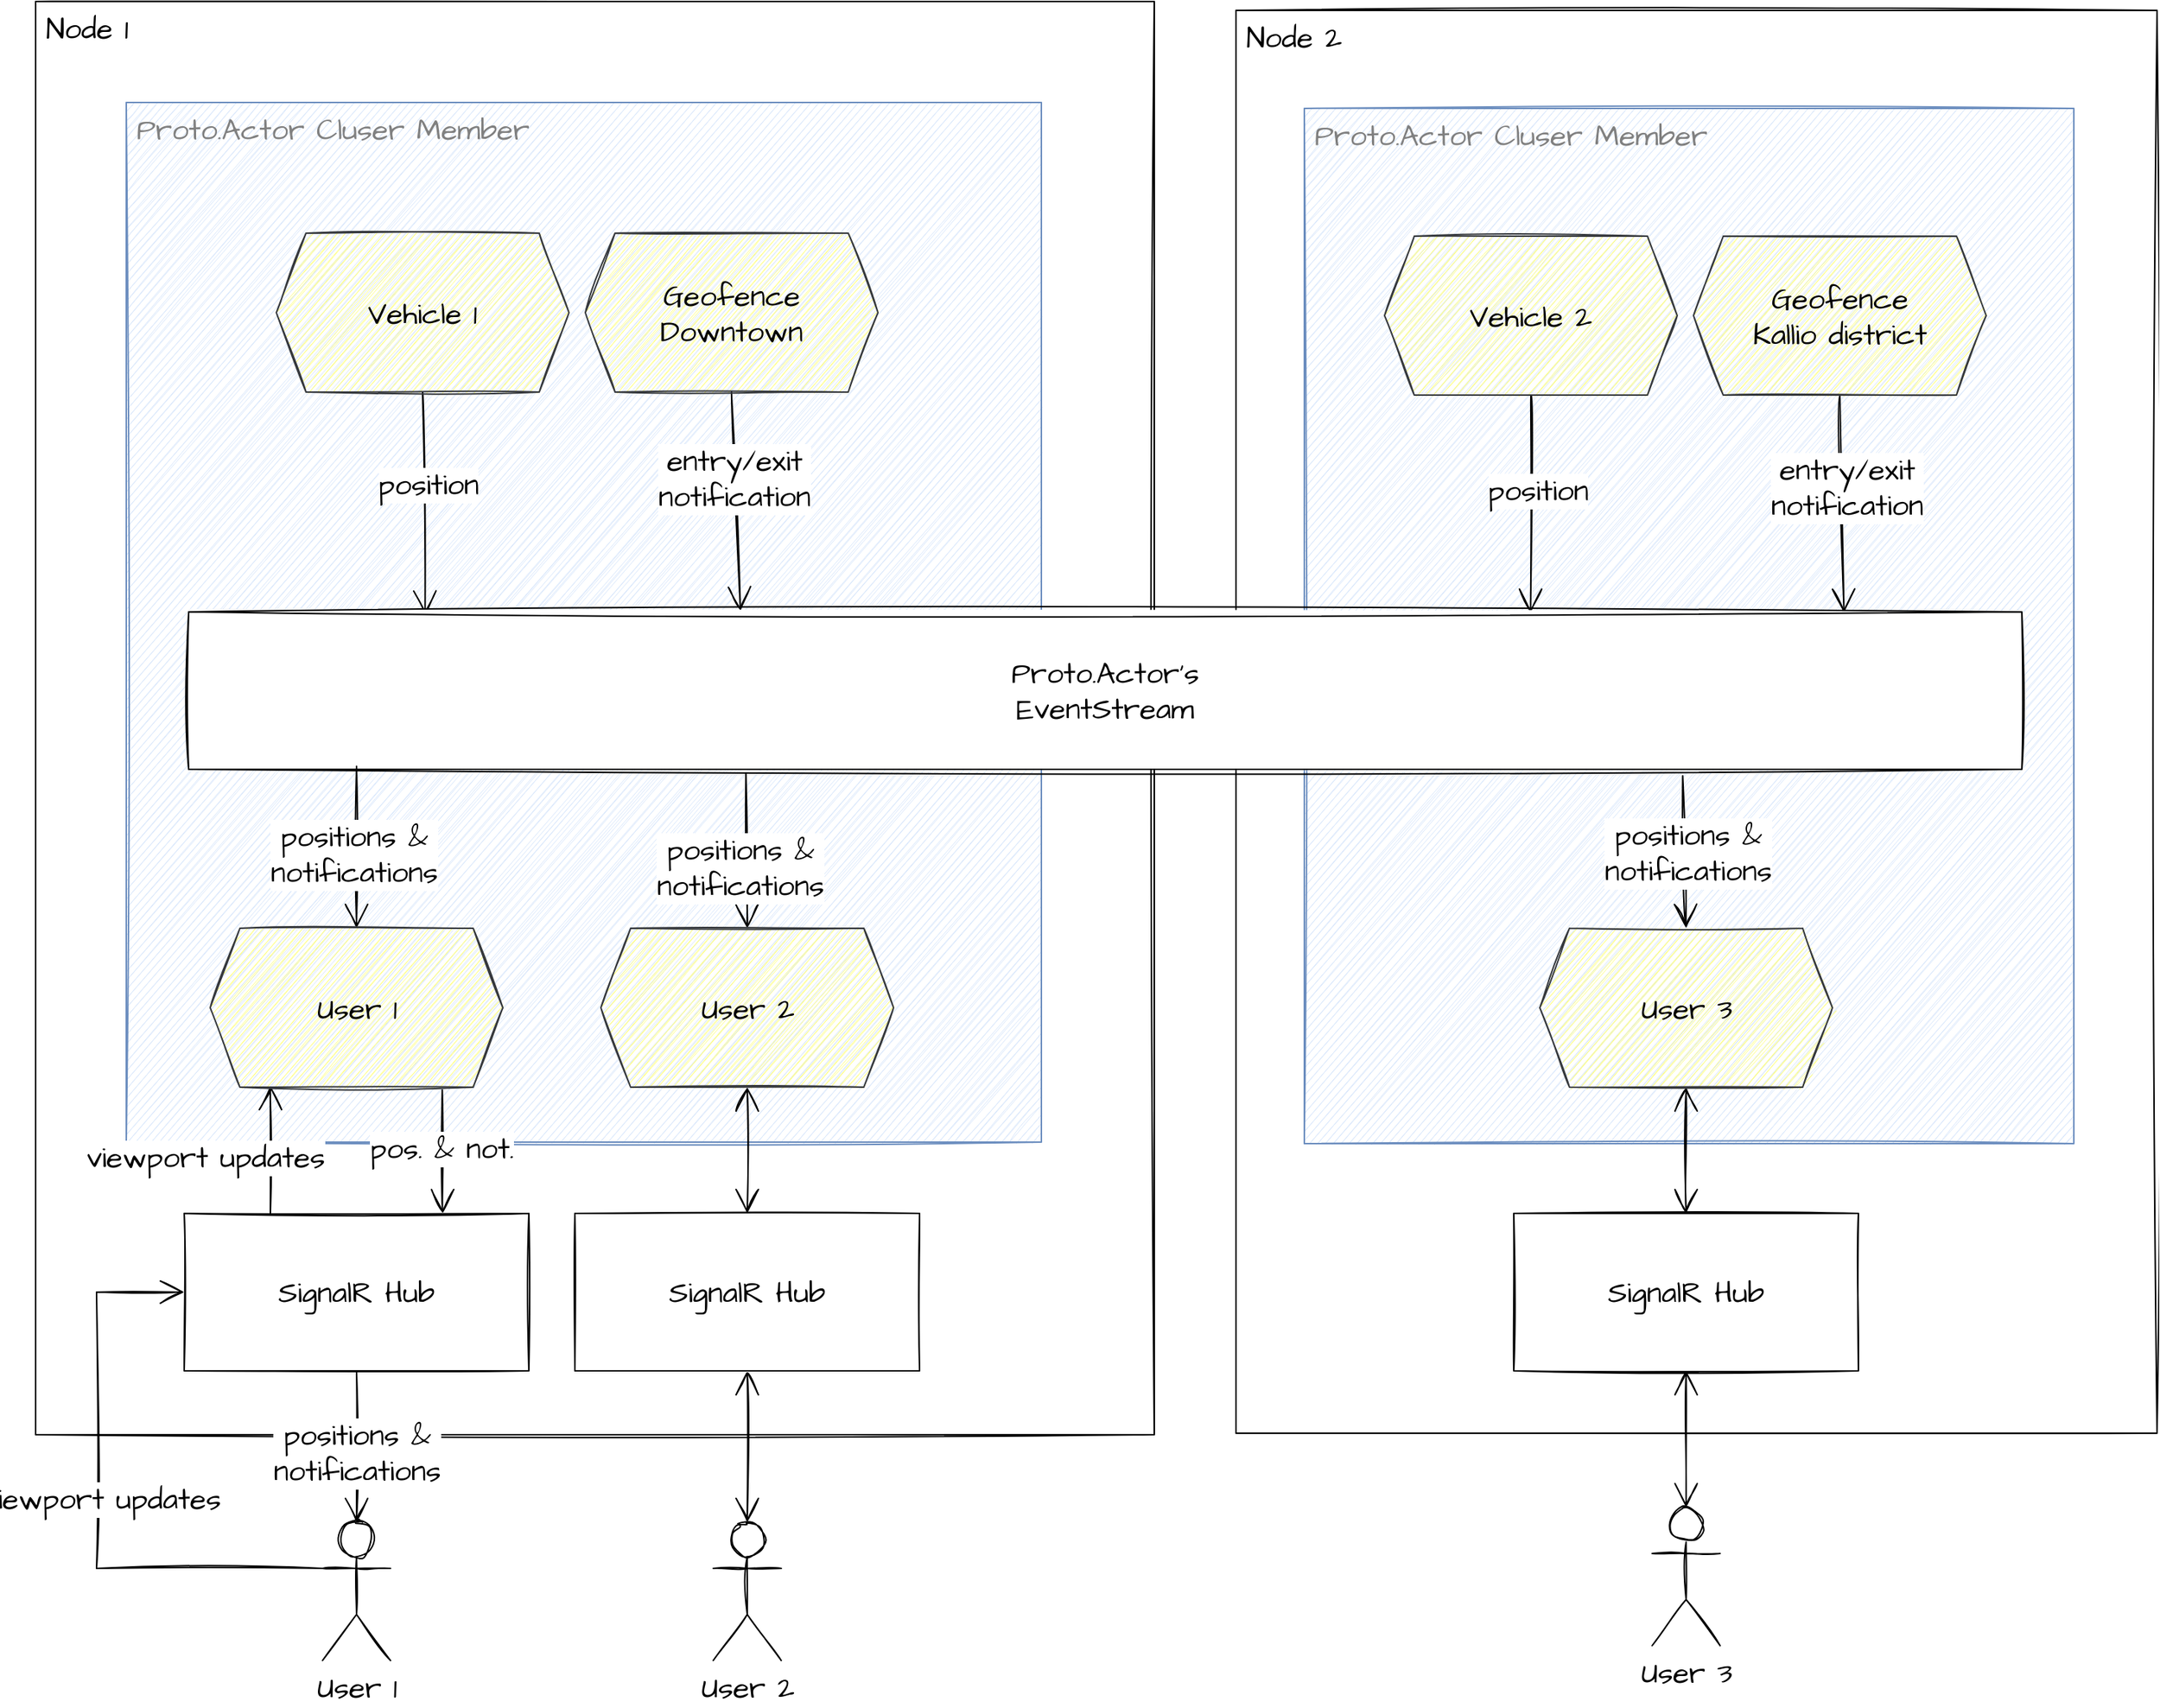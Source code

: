 <mxfile version="15.4.0" type="device"><diagram id="W2gzT5a4TYSou5Hc8zLs" name="Page-1"><mxGraphModel dx="3054" dy="-265" grid="0" gridSize="10" guides="1" tooltips="1" connect="1" arrows="1" fold="1" page="0" pageScale="1" pageWidth="827" pageHeight="1169" math="0" shadow="0"><root><mxCell id="0"/><mxCell id="1" parent="0"/><mxCell id="TklfWo23pJYClMAiKPZr-1" value="Node 2" style="whiteSpace=wrap;html=1;hachureGap=4;pointerEvents=0;fontFamily=Architects Daughter;fontSource=https%3A%2F%2Ffonts.googleapis.com%2Fcss%3Ffamily%3DArchitects%2BDaughter;fontSize=20;align=left;verticalAlign=top;spacingLeft=5;sketch=1;" parent="1" vertex="1"><mxGeometry x="213" y="1371" width="620" height="958" as="geometry"/></mxCell><mxCell id="TklfWo23pJYClMAiKPZr-2" value="Node 1" style="whiteSpace=wrap;html=1;hachureGap=4;pointerEvents=0;fontFamily=Architects Daughter;fontSource=https%3A%2F%2Ffonts.googleapis.com%2Fcss%3Ffamily%3DArchitects%2BDaughter;fontSize=20;align=left;verticalAlign=top;spacingLeft=5;sketch=1;" parent="1" vertex="1"><mxGeometry x="-595" y="1365" width="753" height="965" as="geometry"/></mxCell><mxCell id="TklfWo23pJYClMAiKPZr-3" value="Proto.Actor Cluser Member" style="whiteSpace=wrap;html=1;hachureGap=4;pointerEvents=0;fontFamily=Architects Daughter;fontSource=https%3A%2F%2Ffonts.googleapis.com%2Fcss%3Ffamily%3DArchitects%2BDaughter;fontSize=20;align=left;verticalAlign=top;spacingLeft=5;fillColor=#dae8fc;strokeColor=#6c8ebf;movable=1;resizable=1;rotatable=1;deletable=1;editable=1;connectable=1;fontColor=#808080;sketch=1;" parent="1" vertex="1"><mxGeometry x="-534" y="1433" width="616" height="700" as="geometry"/></mxCell><mxCell id="TklfWo23pJYClMAiKPZr-4" value="Proto.Actor Cluser Member" style="whiteSpace=wrap;html=1;hachureGap=4;pointerEvents=0;fontFamily=Architects Daughter;fontSource=https%3A%2F%2Ffonts.googleapis.com%2Fcss%3Ffamily%3DArchitects%2BDaughter;fontSize=20;align=left;verticalAlign=top;spacingLeft=5;fillColor=#dae8fc;strokeColor=#6c8ebf;movable=1;resizable=1;rotatable=1;deletable=1;editable=1;connectable=1;fontColor=#808080;sketch=1;" parent="1" vertex="1"><mxGeometry x="259" y="1437" width="518" height="697" as="geometry"/></mxCell><mxCell id="TklfWo23pJYClMAiKPZr-19" style="edgeStyle=none;curved=1;orthogonalLoop=1;jettySize=auto;html=1;exitX=0.5;exitY=1;exitDx=0;exitDy=0;fontFamily=Architects Daughter;fontSource=https%3A%2F%2Ffonts.googleapis.com%2Fcss%3Ffamily%3DArchitects%2BDaughter;fontSize=20;endArrow=open;startSize=14;endSize=14;sourcePerimeterSpacing=8;targetPerimeterSpacing=8;entryX=0.129;entryY=0.019;entryDx=0;entryDy=0;entryPerimeter=0;sketch=1;" parent="1" source="TklfWo23pJYClMAiKPZr-21" target="TklfWo23pJYClMAiKPZr-37" edge="1"><mxGeometry relative="1" as="geometry"><mxPoint x="-334" y="1723" as="targetPoint"/></mxGeometry></mxCell><mxCell id="TklfWo23pJYClMAiKPZr-20" value="position" style="edgeLabel;html=1;align=center;verticalAlign=middle;resizable=0;points=[];fontSize=20;fontFamily=Architects Daughter;sketch=1;" parent="TklfWo23pJYClMAiKPZr-19" vertex="1" connectable="0"><mxGeometry x="-0.266" y="3" relative="1" as="geometry"><mxPoint y="7" as="offset"/></mxGeometry></mxCell><mxCell id="TklfWo23pJYClMAiKPZr-21" value="Vehicle 1" style="shape=hexagon;perimeter=hexagonPerimeter2;whiteSpace=wrap;html=1;fixedSize=1;hachureGap=4;pointerEvents=0;fontFamily=Architects Daughter;fontSource=https%3A%2F%2Ffonts.googleapis.com%2Fcss%3Ffamily%3DArchitects%2BDaughter;fontSize=20;strokeColor=#36393d;align=center;verticalAlign=middle;fillColor=#ffff88;sketch=1;" parent="1" vertex="1"><mxGeometry x="-433" y="1521" width="197" height="107" as="geometry"/></mxCell><mxCell id="TklfWo23pJYClMAiKPZr-22" style="edgeStyle=none;curved=1;orthogonalLoop=1;jettySize=auto;html=1;exitX=0.5;exitY=1;exitDx=0;exitDy=0;fontFamily=Architects Daughter;fontSource=https%3A%2F%2Ffonts.googleapis.com%2Fcss%3Ffamily%3DArchitects%2BDaughter;fontSize=20;endArrow=open;startSize=14;endSize=14;sourcePerimeterSpacing=8;targetPerimeterSpacing=8;entryX=0.301;entryY=-0.007;entryDx=0;entryDy=0;entryPerimeter=0;sketch=1;" parent="1" source="TklfWo23pJYClMAiKPZr-24" target="TklfWo23pJYClMAiKPZr-37" edge="1"><mxGeometry relative="1" as="geometry"><mxPoint x="-134" y="2237" as="targetPoint"/></mxGeometry></mxCell><mxCell id="TklfWo23pJYClMAiKPZr-23" value="entry/exit&lt;br&gt;notification" style="edgeLabel;html=1;align=center;verticalAlign=middle;resizable=0;points=[];fontSize=20;fontFamily=Architects Daughter;sketch=1;" parent="TklfWo23pJYClMAiKPZr-22" vertex="1" connectable="0"><mxGeometry x="-0.457" relative="1" as="geometry"><mxPoint y="18" as="offset"/></mxGeometry></mxCell><mxCell id="TklfWo23pJYClMAiKPZr-24" value="Geofence&lt;br&gt;Downtown" style="shape=hexagon;perimeter=hexagonPerimeter2;whiteSpace=wrap;html=1;fixedSize=1;hachureGap=4;pointerEvents=0;fontFamily=Architects Daughter;fontSource=https%3A%2F%2Ffonts.googleapis.com%2Fcss%3Ffamily%3DArchitects%2BDaughter;fontSize=20;strokeColor=#36393d;align=center;verticalAlign=middle;fillColor=#ffff88;sketch=1;" parent="1" vertex="1"><mxGeometry x="-225" y="1521" width="197" height="107" as="geometry"/></mxCell><mxCell id="TklfWo23pJYClMAiKPZr-30" style="edgeStyle=none;curved=1;orthogonalLoop=1;jettySize=auto;html=1;exitX=0.5;exitY=1;exitDx=0;exitDy=0;entryX=0.732;entryY=0.007;entryDx=0;entryDy=0;entryPerimeter=0;fontFamily=Architects Daughter;fontSource=https%3A%2F%2Ffonts.googleapis.com%2Fcss%3Ffamily%3DArchitects%2BDaughter;fontSize=20;endArrow=open;startSize=14;endSize=14;sourcePerimeterSpacing=8;targetPerimeterSpacing=8;sketch=1;" parent="1" source="TklfWo23pJYClMAiKPZr-32" target="TklfWo23pJYClMAiKPZr-37" edge="1"><mxGeometry relative="1" as="geometry"/></mxCell><mxCell id="TklfWo23pJYClMAiKPZr-31" value="position" style="edgeLabel;html=1;align=center;verticalAlign=middle;resizable=0;points=[];fontSize=20;fontFamily=Architects Daughter;sketch=1;" parent="TklfWo23pJYClMAiKPZr-30" vertex="1" connectable="0"><mxGeometry x="-0.369" y="4" relative="1" as="geometry"><mxPoint y="17" as="offset"/></mxGeometry></mxCell><mxCell id="TklfWo23pJYClMAiKPZr-32" value="Vehicle 2" style="shape=hexagon;perimeter=hexagonPerimeter2;whiteSpace=wrap;html=1;fixedSize=1;hachureGap=4;pointerEvents=0;fontFamily=Architects Daughter;fontSource=https%3A%2F%2Ffonts.googleapis.com%2Fcss%3Ffamily%3DArchitects%2BDaughter;fontSize=20;strokeColor=#36393d;align=center;verticalAlign=middle;fillColor=#ffff88;sketch=1;" parent="1" vertex="1"><mxGeometry x="313" y="1523" width="197" height="107" as="geometry"/></mxCell><mxCell id="TklfWo23pJYClMAiKPZr-33" style="edgeStyle=none;curved=1;orthogonalLoop=1;jettySize=auto;html=1;exitX=0.5;exitY=1;exitDx=0;exitDy=0;entryX=0.903;entryY=0.007;entryDx=0;entryDy=0;entryPerimeter=0;fontFamily=Architects Daughter;fontSource=https%3A%2F%2Ffonts.googleapis.com%2Fcss%3Ffamily%3DArchitects%2BDaughter;fontSize=20;endArrow=open;startSize=14;endSize=14;sourcePerimeterSpacing=8;targetPerimeterSpacing=8;sketch=1;" parent="1" source="TklfWo23pJYClMAiKPZr-35" target="TklfWo23pJYClMAiKPZr-37" edge="1"><mxGeometry relative="1" as="geometry"/></mxCell><mxCell id="TklfWo23pJYClMAiKPZr-34" value="entry/exit&lt;br&gt;notification" style="edgeLabel;html=1;align=center;verticalAlign=middle;resizable=0;points=[];fontSize=20;fontFamily=Architects Daughter;sketch=1;" parent="TklfWo23pJYClMAiKPZr-33" vertex="1" connectable="0"><mxGeometry x="-0.322" y="3" relative="1" as="geometry"><mxPoint y="12" as="offset"/></mxGeometry></mxCell><mxCell id="TklfWo23pJYClMAiKPZr-35" value="Geofence&lt;br&gt;Kallio district" style="shape=hexagon;perimeter=hexagonPerimeter2;whiteSpace=wrap;html=1;fixedSize=1;hachureGap=4;pointerEvents=0;fontFamily=Architects Daughter;fontSource=https%3A%2F%2Ffonts.googleapis.com%2Fcss%3Ffamily%3DArchitects%2BDaughter;fontSize=20;strokeColor=#36393d;align=center;verticalAlign=middle;fillColor=#ffff88;sketch=1;" parent="1" vertex="1"><mxGeometry x="521" y="1523" width="197" height="107" as="geometry"/></mxCell><mxCell id="TklfWo23pJYClMAiKPZr-37" value="Proto.Actor's&lt;br&gt;EventStream" style="whiteSpace=wrap;html=1;hachureGap=4;pointerEvents=0;fontFamily=Architects Daughter;fontSource=https%3A%2F%2Ffonts.googleapis.com%2Fcss%3Ffamily%3DArchitects%2BDaughter;fontSize=20;sketch=1;" parent="1" vertex="1"><mxGeometry x="-492" y="1776" width="1234" height="106" as="geometry"/></mxCell><mxCell id="TklfWo23pJYClMAiKPZr-41" style="edgeStyle=none;curved=1;orthogonalLoop=1;jettySize=auto;html=1;exitX=0.5;exitY=0;exitDx=0;exitDy=0;fontFamily=Architects Daughter;fontSource=https%3A%2F%2Ffonts.googleapis.com%2Fcss%3Ffamily%3DArchitects%2BDaughter;fontSize=20;endArrow=none;startSize=14;endSize=14;sourcePerimeterSpacing=8;targetPerimeterSpacing=8;startArrow=open;startFill=0;endFill=0;sketch=1;" parent="1" source="ClJ7Fj2geBQqVVXdZiUU-1" edge="1"><mxGeometry relative="1" as="geometry"><mxPoint x="-379" y="2018" as="sourcePoint"/><mxPoint x="-379" y="1880" as="targetPoint"/></mxGeometry></mxCell><mxCell id="TklfWo23pJYClMAiKPZr-42" value="positions &amp;amp;&lt;br&gt;notifications" style="edgeLabel;html=1;align=center;verticalAlign=middle;resizable=0;points=[];fontSize=20;fontFamily=Architects Daughter;sketch=1;" parent="TklfWo23pJYClMAiKPZr-41" vertex="1" connectable="0"><mxGeometry x="-0.299" y="2" relative="1" as="geometry"><mxPoint y="-12" as="offset"/></mxGeometry></mxCell><mxCell id="TklfWo23pJYClMAiKPZr-46" style="edgeStyle=none;curved=1;orthogonalLoop=1;jettySize=auto;html=1;exitX=0.5;exitY=0;exitDx=0;exitDy=0;entryX=0.815;entryY=1.041;entryDx=0;entryDy=0;entryPerimeter=0;fontFamily=Architects Daughter;fontSource=https%3A%2F%2Ffonts.googleapis.com%2Fcss%3Ffamily%3DArchitects%2BDaughter;fontSize=20;endArrow=none;startSize=14;endSize=14;sourcePerimeterSpacing=8;targetPerimeterSpacing=8;endFill=0;startFill=0;startArrow=open;sketch=1;" parent="1" source="ClJ7Fj2geBQqVVXdZiUU-5" target="TklfWo23pJYClMAiKPZr-37" edge="1"><mxGeometry relative="1" as="geometry"><mxPoint x="516" y="2018" as="sourcePoint"/></mxGeometry></mxCell><mxCell id="TklfWo23pJYClMAiKPZr-47" value="positions &amp;amp;&lt;br&gt;notifications" style="edgeLabel;html=1;align=center;verticalAlign=middle;resizable=0;points=[];fontSize=20;fontFamily=Architects Daughter;sketch=1;" parent="TklfWo23pJYClMAiKPZr-46" vertex="1" connectable="0"><mxGeometry x="-0.427" y="-8" relative="1" as="geometry"><mxPoint x="-7" y="-22" as="offset"/></mxGeometry></mxCell><mxCell id="ZQZ1QZ9cexY8FRjMZbfr-4" style="edgeStyle=orthogonalEdgeStyle;orthogonalLoop=1;jettySize=auto;html=1;entryX=0.5;entryY=0;entryDx=0;entryDy=0;sketch=1;fontSize=20;targetPerimeterSpacing=8;strokeWidth=1;endSize=14;sourcePerimeterSpacing=8;startSize=14;startArrow=open;startFill=0;endArrow=open;endFill=0;exitX=0.5;exitY=1;exitDx=0;exitDy=0;" parent="1" source="ClJ7Fj2geBQqVVXdZiUU-5" target="ZQZ1QZ9cexY8FRjMZbfr-3" edge="1"><mxGeometry relative="1" as="geometry"><mxPoint x="516" y="2124" as="sourcePoint"/></mxGeometry></mxCell><mxCell id="ZQZ1QZ9cexY8FRjMZbfr-8" style="edgeStyle=orthogonalEdgeStyle;rounded=0;sketch=1;orthogonalLoop=1;jettySize=auto;html=1;exitX=0.5;exitY=0;exitDx=0;exitDy=0;exitPerimeter=0;entryX=0.5;entryY=1;entryDx=0;entryDy=0;fontSize=20;startArrow=open;startFill=0;endArrow=open;endFill=0;startSize=14;endSize=14;sourcePerimeterSpacing=8;targetPerimeterSpacing=8;strokeWidth=1;" parent="1" source="TklfWo23pJYClMAiKPZr-49" target="ZQZ1QZ9cexY8FRjMZbfr-2" edge="1"><mxGeometry relative="1" as="geometry"/></mxCell><mxCell id="TklfWo23pJYClMAiKPZr-49" value="User 2" style="shape=umlActor;verticalLabelPosition=bottom;verticalAlign=top;html=1;outlineConnect=0;hachureGap=4;pointerEvents=0;fontFamily=Architects Daughter;fontSource=https%3A%2F%2Ffonts.googleapis.com%2Fcss%3Ffamily%3DArchitects%2BDaughter;fontSize=20;sketch=1;" parent="1" vertex="1"><mxGeometry x="-138.87" y="2389" width="45.74" height="93" as="geometry"/></mxCell><mxCell id="ZQZ1QZ9cexY8FRjMZbfr-14" style="edgeStyle=orthogonalEdgeStyle;rounded=0;sketch=1;orthogonalLoop=1;jettySize=auto;html=1;exitX=0;exitY=0.333;exitDx=0;exitDy=0;exitPerimeter=0;entryX=0;entryY=0.5;entryDx=0;entryDy=0;fontFamily=Architects Daughter;fontSource=https%3A%2F%2Ffonts.googleapis.com%2Fcss%3Ffamily%3DArchitects%2BDaughter;fontSize=20;startArrow=none;startFill=0;endArrow=open;endFill=0;startSize=14;endSize=14;sourcePerimeterSpacing=8;targetPerimeterSpacing=8;strokeWidth=1;" parent="1" source="TklfWo23pJYClMAiKPZr-51" target="ZQZ1QZ9cexY8FRjMZbfr-1" edge="1"><mxGeometry relative="1" as="geometry"><Array as="points"><mxPoint x="-554" y="2420"/><mxPoint x="-554" y="2234"/></Array></mxGeometry></mxCell><mxCell id="ZQZ1QZ9cexY8FRjMZbfr-15" value="viewport updates" style="edgeLabel;html=1;align=center;verticalAlign=middle;resizable=0;points=[];fontSize=20;fontFamily=Architects Daughter;" parent="ZQZ1QZ9cexY8FRjMZbfr-14" vertex="1" connectable="0"><mxGeometry x="0.001" y="-3" relative="1" as="geometry"><mxPoint as="offset"/></mxGeometry></mxCell><mxCell id="TklfWo23pJYClMAiKPZr-51" value="User 1" style="shape=umlActor;verticalLabelPosition=bottom;verticalAlign=top;html=1;outlineConnect=0;hachureGap=4;pointerEvents=0;fontFamily=Architects Daughter;fontSource=https%3A%2F%2Ffonts.googleapis.com%2Fcss%3Ffamily%3DArchitects%2BDaughter;fontSize=20;sketch=1;" parent="1" vertex="1"><mxGeometry x="-401.87" y="2389" width="45.74" height="93" as="geometry"/></mxCell><mxCell id="TklfWo23pJYClMAiKPZr-52" value="User 3" style="shape=umlActor;verticalLabelPosition=bottom;verticalAlign=top;html=1;outlineConnect=0;hachureGap=4;pointerEvents=0;fontFamily=Architects Daughter;fontSource=https%3A%2F%2Ffonts.googleapis.com%2Fcss%3Ffamily%3DArchitects%2BDaughter;fontSize=20;sketch=1;" parent="1" vertex="1"><mxGeometry x="493.13" y="2379" width="45.74" height="93" as="geometry"/></mxCell><mxCell id="TklfWo23pJYClMAiKPZr-58" style="edgeStyle=none;curved=1;orthogonalLoop=1;jettySize=auto;html=1;exitX=0.5;exitY=0;exitDx=0;exitDy=0;entryX=0.304;entryY=1.025;entryDx=0;entryDy=0;entryPerimeter=0;fontFamily=Architects Daughter;fontSource=https%3A%2F%2Ffonts.googleapis.com%2Fcss%3Ffamily%3DArchitects%2BDaughter;fontSize=20;endArrow=none;startSize=14;endSize=14;sourcePerimeterSpacing=8;targetPerimeterSpacing=8;endFill=0;startFill=0;startArrow=open;sketch=1;" parent="1" source="ClJ7Fj2geBQqVVXdZiUU-4" target="TklfWo23pJYClMAiKPZr-37" edge="1"><mxGeometry relative="1" as="geometry"><mxPoint x="-116" y="2018" as="sourcePoint"/></mxGeometry></mxCell><mxCell id="TklfWo23pJYClMAiKPZr-59" value="positions &amp;amp;&lt;br&gt;notifications" style="edgeLabel;html=1;align=center;verticalAlign=middle;resizable=0;points=[];fontSize=20;fontFamily=Architects Daughter;sketch=1;" parent="TklfWo23pJYClMAiKPZr-58" vertex="1" connectable="0"><mxGeometry x="-0.251" y="-7" relative="1" as="geometry"><mxPoint x="-12" y="-2" as="offset"/></mxGeometry></mxCell><mxCell id="ZQZ1QZ9cexY8FRjMZbfr-13" value="positions &amp;amp;&lt;br&gt;notifications" style="edgeStyle=orthogonalEdgeStyle;rounded=0;sketch=1;orthogonalLoop=1;jettySize=auto;html=1;exitX=0.5;exitY=1;exitDx=0;exitDy=0;entryX=0.5;entryY=0;entryDx=0;entryDy=0;entryPerimeter=0;fontSize=20;startArrow=none;startFill=0;endArrow=open;endFill=0;startSize=14;endSize=14;sourcePerimeterSpacing=8;targetPerimeterSpacing=8;strokeWidth=1;fontFamily=Architects Daughter;fontSource=https%3A%2F%2Ffonts.googleapis.com%2Fcss%3Ffamily%3DArchitects%2BDaughter;" parent="1" source="ZQZ1QZ9cexY8FRjMZbfr-1" target="TklfWo23pJYClMAiKPZr-51" edge="1"><mxGeometry x="0.059" relative="1" as="geometry"><mxPoint y="1" as="offset"/></mxGeometry></mxCell><mxCell id="ZQZ1QZ9cexY8FRjMZbfr-1" value="SignalR Hub" style="whiteSpace=wrap;html=1;hachureGap=4;pointerEvents=0;fontFamily=Architects Daughter;fontSource=https%3A%2F%2Ffonts.googleapis.com%2Fcss%3Ffamily%3DArchitects%2BDaughter;fontSize=20;sketch=1;" parent="1" vertex="1"><mxGeometry x="-495" y="2181" width="232" height="106" as="geometry"/></mxCell><mxCell id="ZQZ1QZ9cexY8FRjMZbfr-5" style="edgeStyle=orthogonalEdgeStyle;rounded=0;sketch=1;orthogonalLoop=1;jettySize=auto;html=1;exitX=0.5;exitY=0;exitDx=0;exitDy=0;entryX=0.5;entryY=1;entryDx=0;entryDy=0;fontSize=20;startArrow=open;startFill=0;endArrow=open;endFill=0;startSize=14;endSize=14;sourcePerimeterSpacing=8;targetPerimeterSpacing=8;strokeWidth=1;" parent="1" source="ZQZ1QZ9cexY8FRjMZbfr-2" target="ClJ7Fj2geBQqVVXdZiUU-4" edge="1"><mxGeometry relative="1" as="geometry"><mxPoint x="-116" y="2124" as="targetPoint"/></mxGeometry></mxCell><mxCell id="ZQZ1QZ9cexY8FRjMZbfr-2" value="SignalR Hub" style="whiteSpace=wrap;html=1;hachureGap=4;pointerEvents=0;fontFamily=Architects Daughter;fontSource=https%3A%2F%2Ffonts.googleapis.com%2Fcss%3Ffamily%3DArchitects%2BDaughter;fontSize=20;sketch=1;" parent="1" vertex="1"><mxGeometry x="-232" y="2181" width="232" height="106" as="geometry"/></mxCell><mxCell id="ZQZ1QZ9cexY8FRjMZbfr-11" style="edgeStyle=orthogonalEdgeStyle;rounded=0;sketch=1;orthogonalLoop=1;jettySize=auto;html=1;exitX=0.5;exitY=1;exitDx=0;exitDy=0;entryX=0.5;entryY=0;entryDx=0;entryDy=0;entryPerimeter=0;fontSize=20;startArrow=open;startFill=0;endArrow=open;endFill=0;startSize=14;endSize=14;sourcePerimeterSpacing=8;targetPerimeterSpacing=8;strokeWidth=1;" parent="1" source="ZQZ1QZ9cexY8FRjMZbfr-3" target="TklfWo23pJYClMAiKPZr-52" edge="1"><mxGeometry relative="1" as="geometry"/></mxCell><mxCell id="ZQZ1QZ9cexY8FRjMZbfr-3" value="SignalR Hub" style="whiteSpace=wrap;html=1;hachureGap=4;pointerEvents=0;fontFamily=Architects Daughter;fontSource=https%3A%2F%2Ffonts.googleapis.com%2Fcss%3Ffamily%3DArchitects%2BDaughter;fontSize=20;sketch=1;" parent="1" vertex="1"><mxGeometry x="400" y="2181" width="232" height="106" as="geometry"/></mxCell><mxCell id="CtsSgzgO5D_uj84nwStZ-1" style="edgeStyle=none;curved=1;orthogonalLoop=1;jettySize=auto;html=1;entryX=0.793;entryY=1.017;entryDx=0;entryDy=0;fontFamily=Architects Daughter;fontSource=https%3A%2F%2Ffonts.googleapis.com%2Fcss%3Ffamily%3DArchitects%2BDaughter;fontSize=20;endArrow=none;startSize=14;endSize=14;sourcePerimeterSpacing=8;targetPerimeterSpacing=8;startArrow=open;startFill=0;endFill=0;sketch=1;exitX=0.75;exitY=0;exitDx=0;exitDy=0;entryPerimeter=0;" parent="1" source="ZQZ1QZ9cexY8FRjMZbfr-1" target="ClJ7Fj2geBQqVVXdZiUU-1" edge="1"><mxGeometry relative="1" as="geometry"><mxPoint x="-717" y="2152" as="sourcePoint"/><mxPoint x="-321" y="2124" as="targetPoint"/></mxGeometry></mxCell><mxCell id="CtsSgzgO5D_uj84nwStZ-2" value="pos. &amp;amp; not." style="edgeLabel;html=1;align=center;verticalAlign=middle;resizable=0;points=[];fontSize=20;fontFamily=Architects Daughter;sketch=1;" parent="CtsSgzgO5D_uj84nwStZ-1" vertex="1" connectable="0"><mxGeometry x="-0.299" y="2" relative="1" as="geometry"><mxPoint x="1" y="-15" as="offset"/></mxGeometry></mxCell><mxCell id="CtsSgzgO5D_uj84nwStZ-5" style="edgeStyle=none;curved=1;orthogonalLoop=1;jettySize=auto;html=1;entryX=0.25;entryY=0;entryDx=0;entryDy=0;fontFamily=Architects Daughter;fontSource=https%3A%2F%2Ffonts.googleapis.com%2Fcss%3Ffamily%3DArchitects%2BDaughter;fontSize=20;endArrow=none;startSize=14;endSize=14;sourcePerimeterSpacing=8;targetPerimeterSpacing=8;startArrow=open;startFill=0;endFill=0;sketch=1;exitX=0.206;exitY=0.991;exitDx=0;exitDy=0;exitPerimeter=0;" parent="1" source="ClJ7Fj2geBQqVVXdZiUU-1" target="ZQZ1QZ9cexY8FRjMZbfr-1" edge="1"><mxGeometry relative="1" as="geometry"><mxPoint x="-437" y="2124" as="sourcePoint"/><mxPoint x="-311.0" y="2134" as="targetPoint"/></mxGeometry></mxCell><mxCell id="CtsSgzgO5D_uj84nwStZ-6" value="viewport updates" style="edgeLabel;html=1;align=center;verticalAlign=middle;resizable=0;points=[];fontSize=20;fontFamily=Architects Daughter;sketch=1;" parent="CtsSgzgO5D_uj84nwStZ-5" vertex="1" connectable="0"><mxGeometry x="-0.299" y="2" relative="1" as="geometry"><mxPoint x="-46" y="18" as="offset"/></mxGeometry></mxCell><mxCell id="ClJ7Fj2geBQqVVXdZiUU-1" value="User 1" style="shape=hexagon;perimeter=hexagonPerimeter2;whiteSpace=wrap;html=1;fixedSize=1;hachureGap=4;pointerEvents=0;fontFamily=Architects Daughter;fontSource=https%3A%2F%2Ffonts.googleapis.com%2Fcss%3Ffamily%3DArchitects%2BDaughter;fontSize=20;strokeColor=#36393d;align=center;verticalAlign=middle;fillColor=#ffff88;sketch=1;" vertex="1" parent="1"><mxGeometry x="-477.5" y="1989" width="197" height="107" as="geometry"/></mxCell><mxCell id="ClJ7Fj2geBQqVVXdZiUU-4" value="User 2" style="shape=hexagon;perimeter=hexagonPerimeter2;whiteSpace=wrap;html=1;fixedSize=1;hachureGap=4;pointerEvents=0;fontFamily=Architects Daughter;fontSource=https%3A%2F%2Ffonts.googleapis.com%2Fcss%3Ffamily%3DArchitects%2BDaughter;fontSize=20;strokeColor=#36393d;align=center;verticalAlign=middle;fillColor=#ffff88;sketch=1;" vertex="1" parent="1"><mxGeometry x="-214.5" y="1989" width="197" height="107" as="geometry"/></mxCell><mxCell id="ClJ7Fj2geBQqVVXdZiUU-5" value="User 3" style="shape=hexagon;perimeter=hexagonPerimeter2;whiteSpace=wrap;html=1;fixedSize=1;hachureGap=4;pointerEvents=0;fontFamily=Architects Daughter;fontSource=https%3A%2F%2Ffonts.googleapis.com%2Fcss%3Ffamily%3DArchitects%2BDaughter;fontSize=20;strokeColor=#36393d;align=center;verticalAlign=middle;fillColor=#ffff88;sketch=1;" vertex="1" parent="1"><mxGeometry x="417.5" y="1989" width="197" height="107" as="geometry"/></mxCell></root></mxGraphModel></diagram></mxfile>
